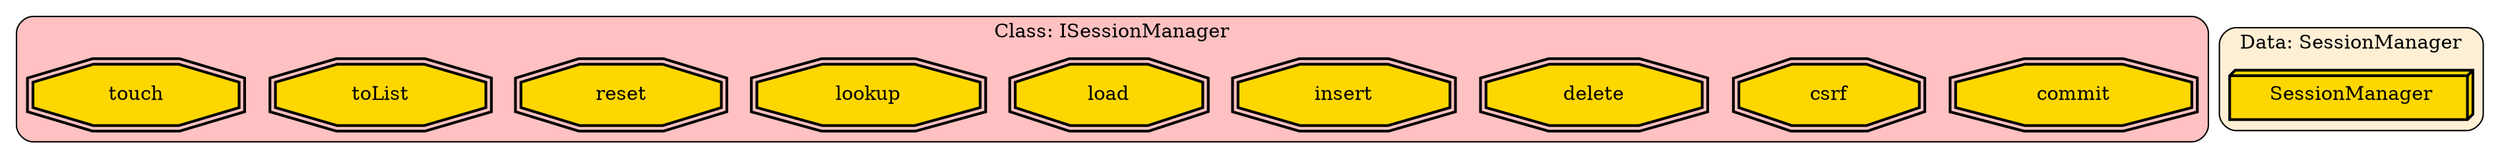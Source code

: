 digraph "Diagram of: Snap.Snaplet.Session.SessionManager" {
    node [margin="0.4,0.1"
         ,style=filled];
    subgraph cluster_Class_ISessionManager {
        graph [label="Class: ISessionManager"
              ,style="filled,rounded"
              ,fillcolor=rosybrown1];
        2 [label=commit
          ,shape=doubleoctagon
          ,fillcolor=gold
          ,style="filled,bold"];
        3 [label=csrf
          ,shape=doubleoctagon
          ,fillcolor=gold
          ,style="filled,bold"];
        4 [label=delete
          ,shape=doubleoctagon
          ,fillcolor=gold
          ,style="filled,bold"];
        5 [label=insert
          ,shape=doubleoctagon
          ,fillcolor=gold
          ,style="filled,bold"];
        6 [label=load
          ,shape=doubleoctagon
          ,fillcolor=gold
          ,style="filled,bold"];
        7 [label=lookup
          ,shape=doubleoctagon
          ,fillcolor=gold
          ,style="filled,bold"];
        8 [label=reset
          ,shape=doubleoctagon
          ,fillcolor=gold
          ,style="filled,bold"];
        9 [label=toList
          ,shape=doubleoctagon
          ,fillcolor=gold
          ,style="filled,bold"];
        10 [label=touch
           ,shape=doubleoctagon
           ,fillcolor=gold
           ,style="filled,bold"];
    }
    subgraph cluster_Data_SessionManager {
        graph [label="Data: SessionManager"
              ,style="filled,rounded"
              ,fillcolor=papayawhip];
        1 [label=SessionManager
          ,shape=box3d
          ,fillcolor=gold
          ,style="filled,bold"];
    }
}
